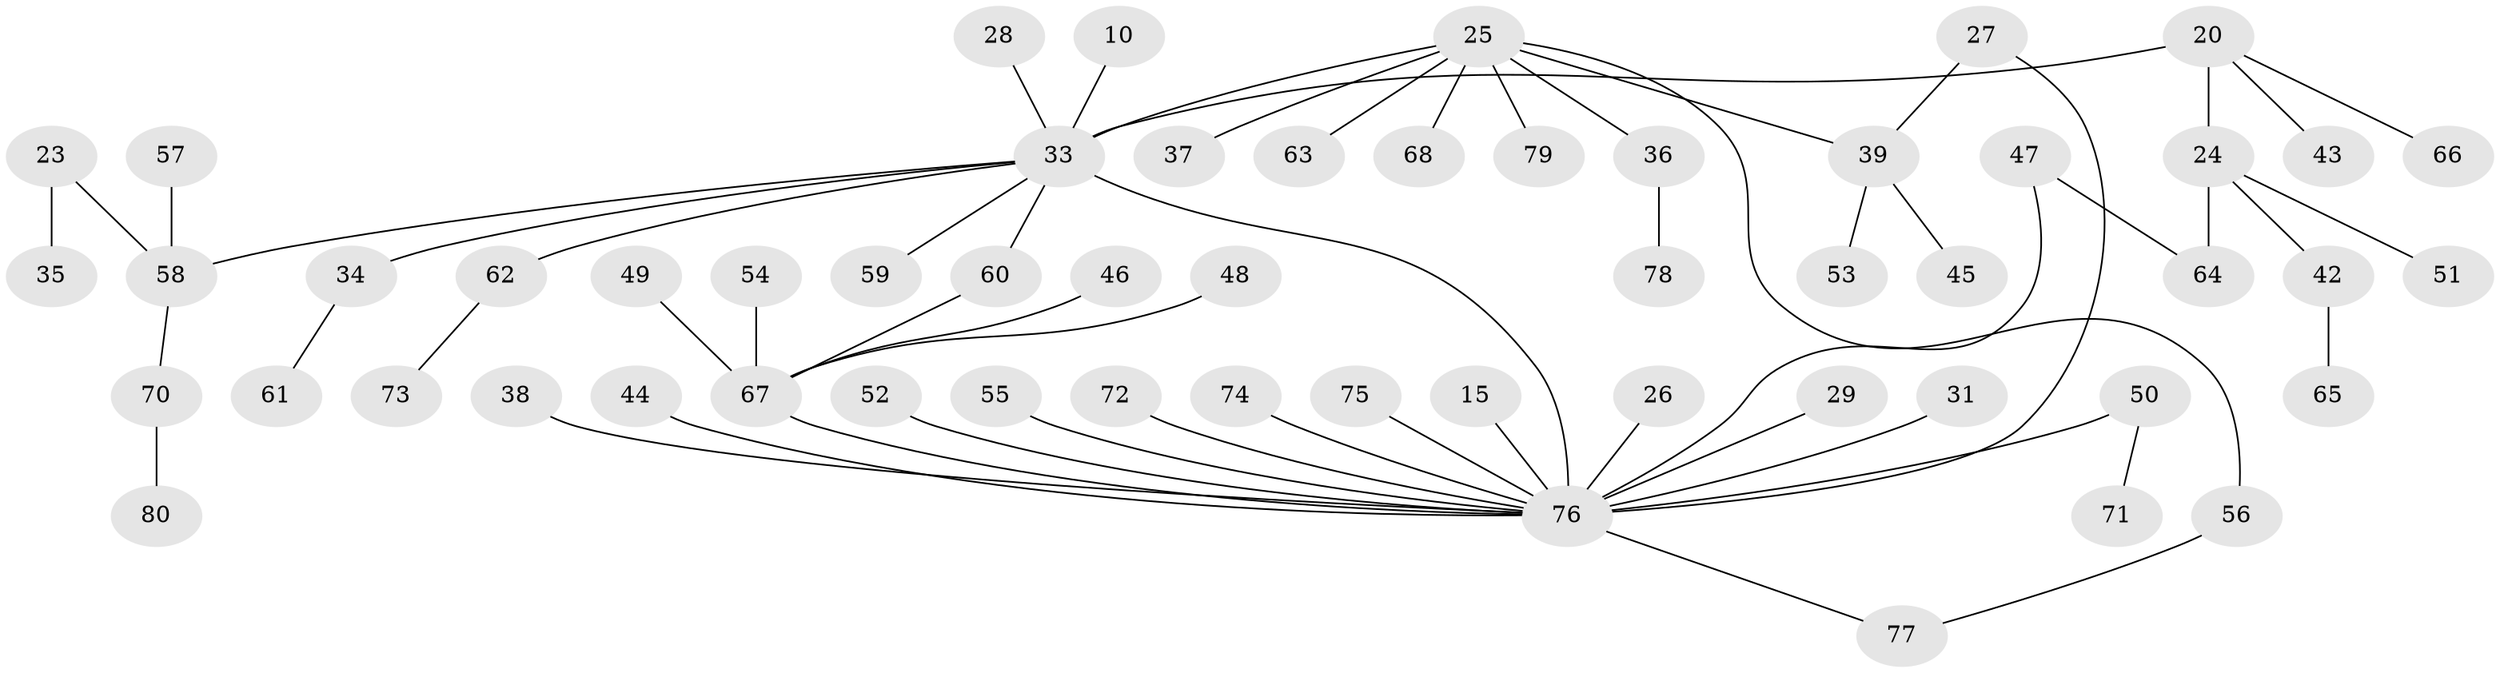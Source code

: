 // original degree distribution, {8: 0.025, 4: 0.0375, 14: 0.0125, 3: 0.075, 1: 0.5375, 7: 0.0125, 6: 0.025, 2: 0.25, 5: 0.025}
// Generated by graph-tools (version 1.1) at 2025/50/03/04/25 21:50:28]
// undirected, 56 vertices, 59 edges
graph export_dot {
graph [start="1"]
  node [color=gray90,style=filled];
  10;
  15;
  20 [super="+13"];
  23;
  24;
  25 [super="+17"];
  26;
  27;
  28;
  29;
  31;
  33 [super="+3+4+5+9"];
  34;
  35;
  36;
  37;
  38;
  39;
  42;
  43;
  44;
  45;
  46;
  47;
  48;
  49;
  50;
  51;
  52;
  53;
  54;
  55;
  56;
  57;
  58 [super="+16"];
  59;
  60 [super="+19"];
  61;
  62 [super="+21"];
  63;
  64;
  65;
  66;
  67 [super="+22+30+40+41"];
  68;
  70;
  71;
  72;
  73;
  74;
  75;
  76 [super="+32+69"];
  77;
  78;
  79;
  80;
  10 -- 33;
  15 -- 76;
  20 -- 24;
  20 -- 43;
  20 -- 66;
  20 -- 33 [weight=2];
  23 -- 35;
  23 -- 58;
  24 -- 42;
  24 -- 51;
  24 -- 64;
  25 -- 36;
  25 -- 39;
  25 -- 56;
  25 -- 63;
  25 -- 79;
  25 -- 68;
  25 -- 37;
  25 -- 33;
  26 -- 76;
  27 -- 39;
  27 -- 76;
  28 -- 33;
  29 -- 76;
  31 -- 76;
  33 -- 34;
  33 -- 76 [weight=3];
  33 -- 59;
  33 -- 60;
  33 -- 58;
  33 -- 62;
  34 -- 61;
  36 -- 78;
  38 -- 76;
  39 -- 45;
  39 -- 53;
  42 -- 65;
  44 -- 76;
  46 -- 67;
  47 -- 64;
  47 -- 76;
  48 -- 67;
  49 -- 67;
  50 -- 71;
  50 -- 76;
  52 -- 76;
  54 -- 67;
  55 -- 76;
  56 -- 77;
  57 -- 58;
  58 -- 70;
  60 -- 67;
  62 -- 73;
  67 -- 76;
  70 -- 80;
  72 -- 76;
  74 -- 76;
  75 -- 76;
  76 -- 77;
}
